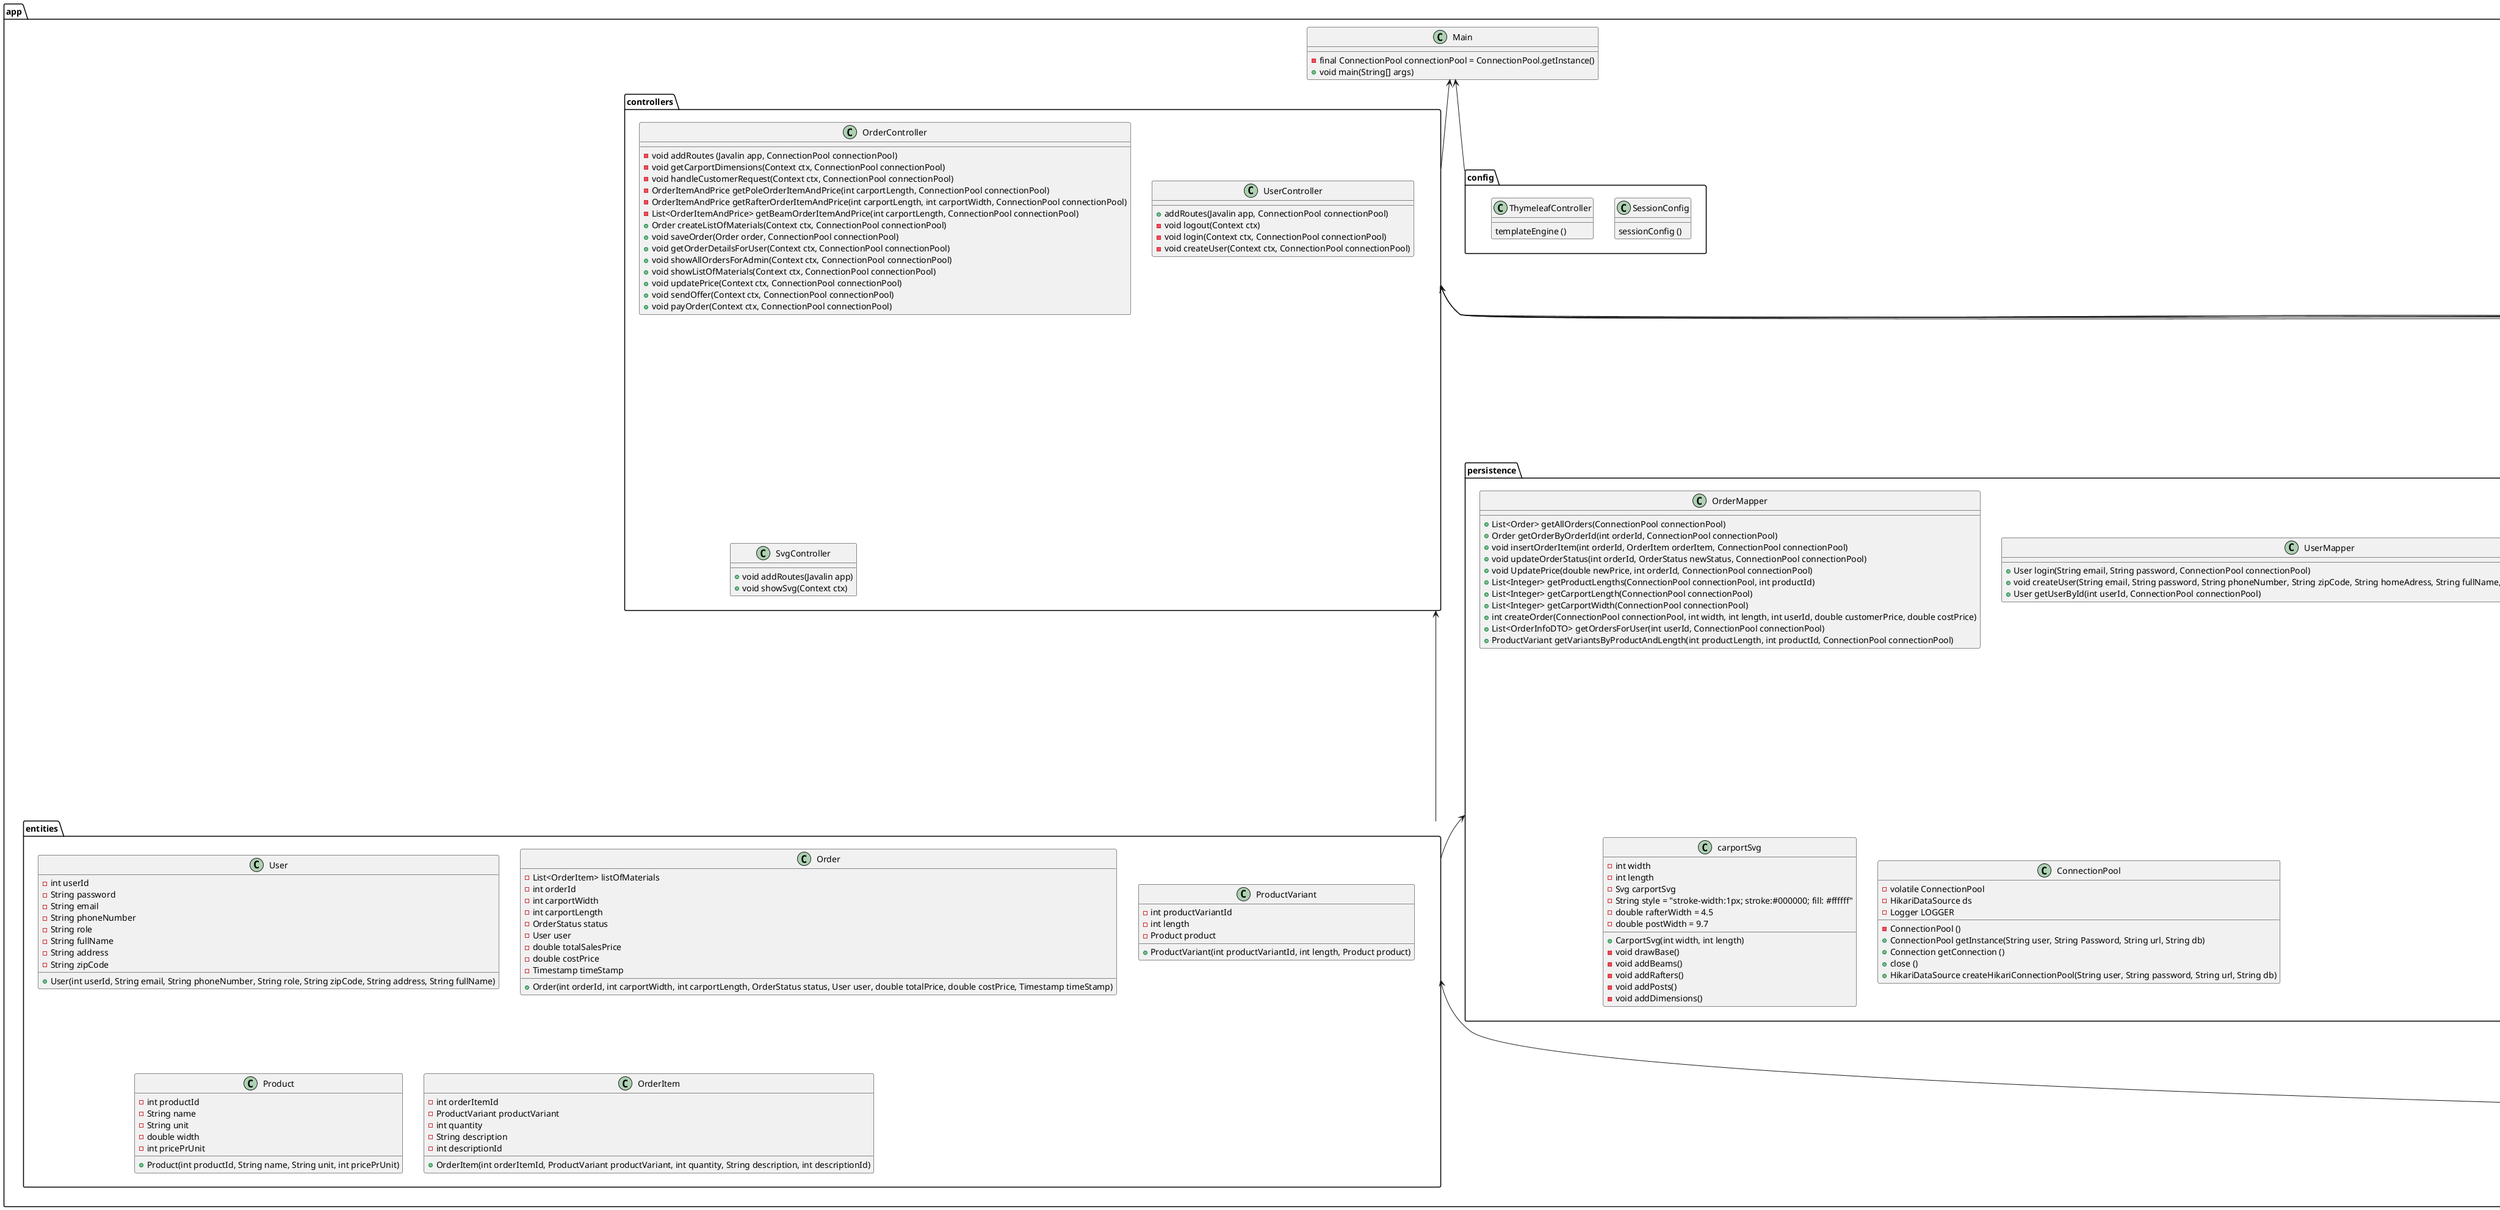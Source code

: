 @startuml
'https://plantuml.com/class-diagram
'Klasse diagram'
package app {
class Main {
- final ConnectionPool connectionPool = ConnectionPool.getInstance()
+ void main(String[] args)

}

package controllers {
class OrderController {
- void addRoutes (Javalin app, ConnectionPool connectionPool)
- void getCarportDimensions(Context ctx, ConnectionPool connectionPool)
- void handleCustomerRequest(Context ctx, ConnectionPool connectionPool)
- OrderItemAndPrice getPoleOrderItemAndPrice(int carportLength, ConnectionPool connectionPool)
- OrderItemAndPrice getRafterOrderItemAndPrice(int carportLength, int carportWidth, ConnectionPool connectionPool)
- List<OrderItemAndPrice> getBeamOrderItemAndPrice(int carportLength, ConnectionPool connectionPool)
+ Order createListOfMaterials(Context ctx, ConnectionPool connectionPool)
+ void saveOrder(Order order, ConnectionPool connectionPool)
+ void getOrderDetailsForUser(Context ctx, ConnectionPool connectionPool)
+ void showAllOrdersForAdmin(Context ctx, ConnectionPool connectionPool)
+ void showListOfMaterials(Context ctx, ConnectionPool connectionPool)
+ void updatePrice(Context ctx, ConnectionPool connectionPool)
+ void sendOffer(Context ctx, ConnectionPool connectionPool)
+ void payOrder(Context ctx, ConnectionPool connectionPool)
    }
class UserController{
+ addRoutes(Javalin app, ConnectionPool connectionPool)
- void logout(Context ctx)
- void login(Context ctx, ConnectionPool connectionPool)
- void createUser(Context ctx, ConnectionPool connectionPool)
    }
class SvgController {
+ void addRoutes(Javalin app)
+ void showSvg(Context ctx)
    }
}

package services{
class Svg{
- StringBuilder svg
+ Svg()
+ addRectangle()
+ addArrows()
+ addLine()
+ addText ()
    }

class Calculator {
+ int calcAmountOfPoles(int totalLength, double poleWidth)
+ double calcPoleSpacing(int totalLength, double poleWidth)
+ int calcAmountOfRafters(int totalLengthInCm, double rafterWidth)
+ double calcRafterSpacing(int carportLength, double rafterWidth)
    }
}

package persistence{
class OrderMapper {
+ List<Order> getAllOrders(ConnectionPool connectionPool)
+ Order getOrderByOrderId(int orderId, ConnectionPool connectionPool)
+ void insertOrderItem(int orderId, OrderItem orderItem, ConnectionPool connectionPool)
+ void updateOrderStatus(int orderId, OrderStatus newStatus, ConnectionPool connectionPool)
+ void UpdatePrice(double newPrice, int orderId, ConnectionPool connectionPool)
+ List<Integer> getProductLengths(ConnectionPool connectionPool, int productId)
+ List<Integer> getCarportLength(ConnectionPool connectionPool)
+ List<Integer> getCarportWidth(ConnectionPool connectionPool)
+ int createOrder(ConnectionPool connectionPool, int width, int length, int userId, double customerPrice, double costPrice)
+ List<OrderInfoDTO> getOrdersForUser(int userId, ConnectionPool connectionPool)
+ ProductVariant getVariantsByProductAndLength(int productLength, int productId, ConnectionPool connectionPool)
    }


class UserMapper {
+ User login(String email, String password, ConnectionPool connectionPool)
+ void createUser(String email, String password, String phoneNumber, String zipCode, String homeAdress, String fullName, ConnectionPool connectionPool)
+ User getUserById(int userId, ConnectionPool connectionPool)
    }

class carportSvg {
- int width
- int length
- Svg carportSvg
- String style = "stroke-width:1px; stroke:#000000; fill: #ffffff"
- double rafterWidth = 4.5
- double postWidth = 9.7
+ CarportSvg(int width, int length)
- void drawBase()
- void addBeams()
- void addRafters()
- void addPosts()
- void addDimensions()
    }

class ConnectionPool {
- volatile ConnectionPool
- HikariDataSource ds
- Logger LOGGER
- ConnectionPool ()
+ ConnectionPool getInstance(String user, String Password, String url, String db)
+ Connection getConnection ()
+ close ()
+ HikariDataSource createHikariConnectionPool(String user, String password, String url, String db)
    }
}

package entities {
class User {
- int userId
- String password
- String email
- String phoneNumber
- String role
- String fullName
- String address
- String zipCode
+ User(int userId, String email, String phoneNumber, String role, String zipCode, String address, String fullName)
    }
class Order {
- List<OrderItem> listOfMaterials
- int orderId
- int carportWidth
- int carportLength
- OrderStatus status
- User user
- double totalSalesPrice
- double costPrice
- Timestamp timeStamp
+ Order(int orderId, int carportWidth, int carportLength, OrderStatus status, User user, double totalPrice, double costPrice, Timestamp timeStamp)

    }
class ProductVariant {
- int productVariantId
- int length
- Product product
+ ProductVariant(int productVariantId, int length, Product product)
    }
class Product {
- int productId
- String name
- String unit
- double width
- int pricePrUnit
+ Product(int productId, String name, String unit, int pricePrUnit)
    }
class OrderItem {
- int orderItemId
- ProductVariant productVariant
- int quantity
- String description
- int descriptionId
+ OrderItem(int orderItemId, ProductVariant productVariant, int quantity, String description, int descriptionId)
    }
}

package config {
class SessionConfig {
sessionConfig ()
    }
class ThymeleafController {
templateEngine ()
    }
}

package exception{
class DatabaseException extends Exception {
+ DatabaseException(String userMessage)
+ DatabaseException(String userMessage, String systemMessage)
    }
}
}

package DTO {
class OrderInfoDTO {
- int orderId
- int carportWidth
- int carportLength
- orderStatus status
- double totalSalesPrice
- double costPrice
- Timestamp timestamp
+ OrderInfoDTO ( int orderID, int carportWidth, int carportLength, orderStatus status, double totalSalesPrice, double costPrice, Timestamp timestamp)
    }
class OrderItemAndPrice {
- OrderItem orderItem
- double price
+ OrderItemAndPrice (OrderItem orderItem, double price)
    }
}

package service {
class EmailService {
+ void sendEmail(String customerEmail)
    }
class carportSvgService {
- int width
- int length
- Svg carportSvg
- String style = "stroke-width:1px; stroke:#000000; fill: #ffffff"
- double rafterWidth = 4.5
- double postWidth = 9.7
+ CarportSvg(int width, int length)
- void drawBase()
- void addBeams()
- void addRafters()
- void addPosts()
- void addDimensions()
    }
}

package enum {
enum OrderStatus {
     PENDING,
     CONFIRMED,
     CANCELLED,
     REJECTED,
     PAID,
     ACCEPT;
     }
}

package util {
class Svg {
 - final String SVG_TEMPLATE = "<svg version=\"1.1\"\n" +
 "     xmlns=\"http://www.w3.org/2000/svg\"\n" +
 "     x=\"%d\" y=\"%d\"\n" +
 "     viewBox=\"%s\" width=\"%s\"\n" +
 "     preserveAspectRatio=\"xMinYMin\">";

 - final String SVG_ARROW_DEFS = "<defs>\n" +
 "    <marker id=\"beginArrow\" markerWidth=\"12\" markerHeight=\"12\" refX=\"0\" refY=\"6\" orient=\"auto\">\n" +
 "        <path d=\"M0,6 L12,0 L12,12 L0,6\" style=\"fill: #000000;\" />\n" +
 "    </marker>\n" +
 "    <marker id=\"endArrow\" markerWidth=\"12\" markerHeight=\"12\" refX=\"12\" refY=\"6\" orient=\"auto\">\n" +
 "        <path d=\"M0,0 L12,6 L0,12 L0,0\" style=\"fill: #000000;\" />\n" +
 "    </marker>\n" +
 "</defs>";
 - final String SVG_RECT_TEMPLATE = "<rect x=\"%.2f\" y=\"%.2f\" width=\"%.2f\" height=\"%.2f\" style=\"%s\" />"
 - final StringBuilder svg = new StringBuilder()
 - boolean closed = false
 + Svg(int x, int y, String viewBox, String width)
 + void addRectangle(double x, double y, double height, double width, String style)
 + void addLine(int x1, int y1, int x2, int y2, String style)
 + void addArrow(int x1, int y1, int x2, int y2, String style)
 + void addText(int x, int y, int rotation, String text)
 + void addSvg(Svg innerSvg)
     }
class Calculator {
+ int calcAmountOfPoles(int totalLength, double poleWidth)
+ double calcPoleSpacing(int totalLength, double poleWidth)
+ int calcAmountOfRafters(int totalLengthInCm, double rafterWidth)
+ double calcRafterSpacing(int carportLength, double rafterWidth)
     }
}

'Pile'

persistence <-- DatabaseException
Main <-- config
Main <-- controllers
controllers <-- persistence
persistence <-- entities
controllers <-- services
controllers <-- entities
persistence <-- DTO
controllers <-- DTO
controllers <-- service
controllers <-- enum
entities <-- enum
DTO <-- enum
persistence <-- enum
controllers <-- util



@enduml